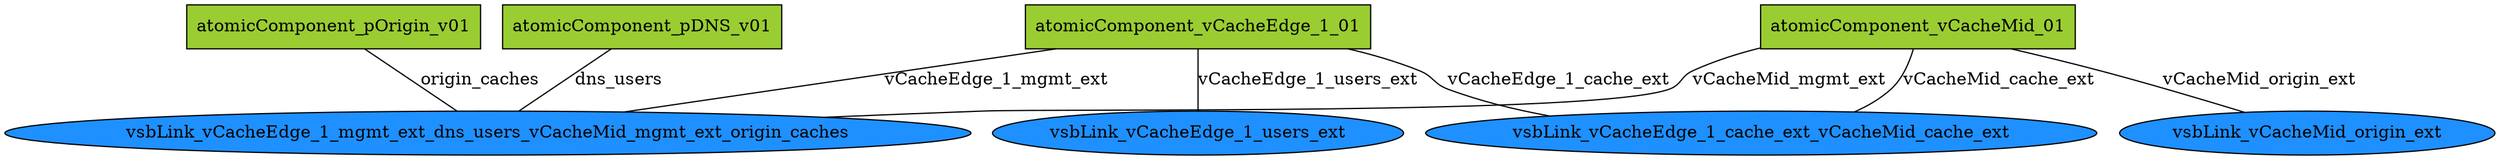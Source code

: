 strict graph G {
  vCacheMid_01 [ label="atomicComponent_vCacheMid_01" shape="box" style="filled" fillcolor="yellowgreen" ];
  pDNS_v01 [ label="atomicComponent_pDNS_v01" shape="box" style="filled" fillcolor="yellowgreen" ];
  vCacheEdge_1_01 [ label="atomicComponent_vCacheEdge_1_01" shape="box" style="filled" fillcolor="yellowgreen" ];
  pOrigin_v01 [ label="atomicComponent_pOrigin_v01" shape="box" style="filled" fillcolor="yellowgreen" ];
  0 [ label="vsbLink_vCacheEdge_1_users_ext" shape="oval" style="filled" fillcolor="dodgerblue" ];
  1 [ label="vsbLink_vCacheEdge_1_mgmt_ext_dns_users_vCacheMid_mgmt_ext_origin_caches" shape="oval" style="filled" fillcolor="dodgerblue" ];
  2 [ label="vsbLink_vCacheEdge_1_cache_ext_vCacheMid_cache_ext" shape="oval" style="filled" fillcolor="dodgerblue" ];
  3 [ label="vsbLink_vCacheMid_origin_ext" shape="oval" style="filled" fillcolor="dodgerblue" ];
  vCacheMid_01 -- 1 [ label="vCacheMid_mgmt_ext" ];
  vCacheMid_01 -- 2 [ label="vCacheMid_cache_ext" ];
  vCacheMid_01 -- 3 [ label="vCacheMid_origin_ext" ];
  pDNS_v01 -- 1 [ label="dns_users" ];
  vCacheEdge_1_01 -- 1 [ label="vCacheEdge_1_mgmt_ext" ];
  vCacheEdge_1_01 -- 2 [ label="vCacheEdge_1_cache_ext" ];
  vCacheEdge_1_01 -- 0 [ label="vCacheEdge_1_users_ext" ];
  pOrigin_v01 -- 1 [ label="origin_caches" ];
}
